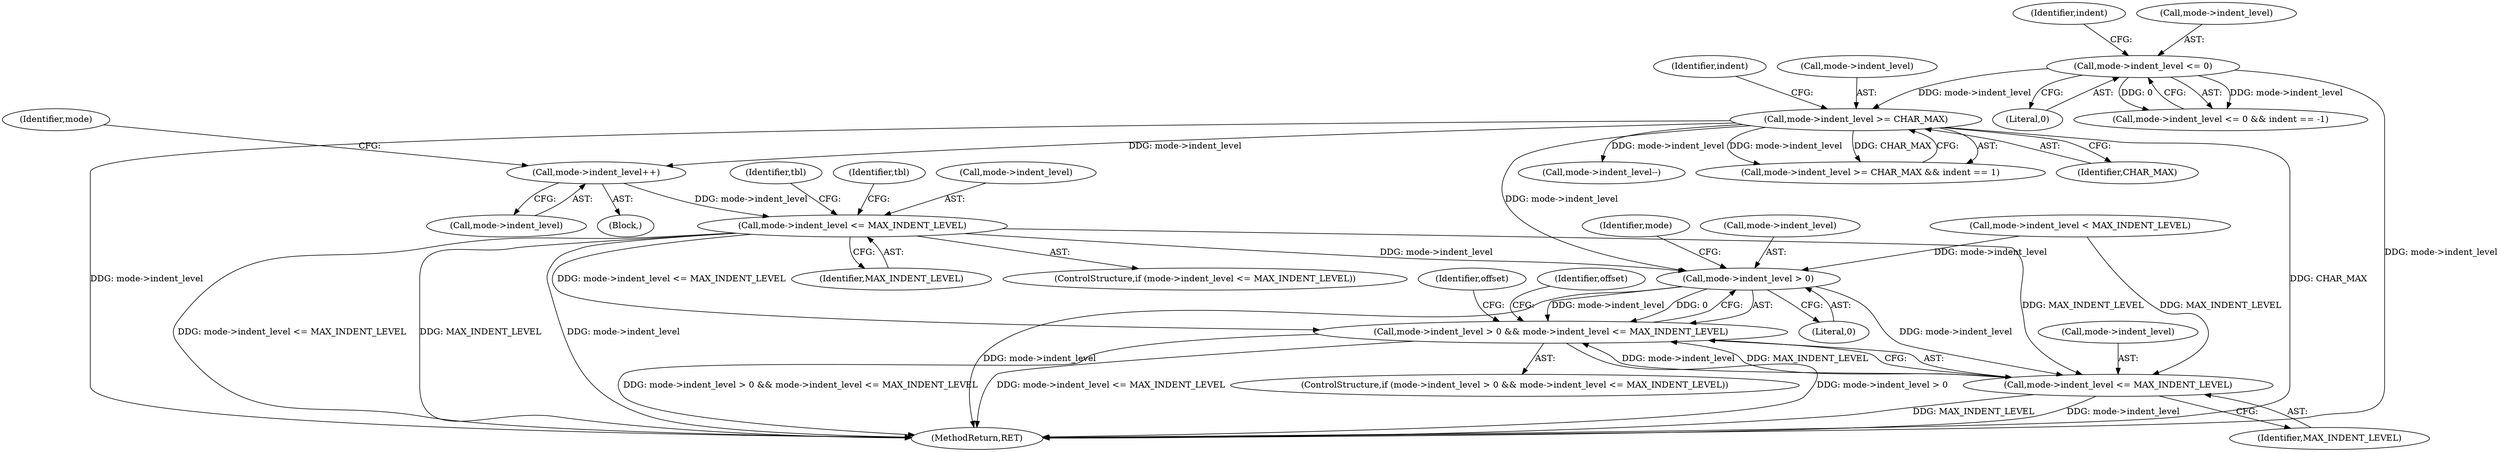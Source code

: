 digraph "0_w3m_8354763b90490d4105695df52674d0fcef823e92@pointer" {
"1000153" [label="(Call,mode->indent_level <= MAX_INDENT_LEVEL)"];
"1000148" [label="(Call,mode->indent_level++)"];
"1000122" [label="(Call,mode->indent_level >= CHAR_MAX)"];
"1000110" [label="(Call,mode->indent_level <= 0)"];
"1000208" [label="(Call,mode->indent_level > 0)"];
"1000207" [label="(Call,mode->indent_level > 0 && mode->indent_level <= MAX_INDENT_LEVEL)"];
"1000213" [label="(Call,mode->indent_level <= MAX_INDENT_LEVEL)"];
"1000157" [label="(Identifier,MAX_INDENT_LEVEL)"];
"1000123" [label="(Call,mode->indent_level)"];
"1000188" [label="(Identifier,tbl)"];
"1000170" [label="(Call,mode->indent_level--)"];
"1000241" [label="(MethodReturn,RET)"];
"1000116" [label="(Identifier,indent)"];
"1000155" [label="(Identifier,mode)"];
"1000121" [label="(Call,mode->indent_level >= CHAR_MAX && indent == 1)"];
"1000212" [label="(Literal,0)"];
"1000148" [label="(Call,mode->indent_level++)"];
"1000126" [label="(Identifier,CHAR_MAX)"];
"1000114" [label="(Literal,0)"];
"1000219" [label="(Identifier,offset)"];
"1000109" [label="(Call,mode->indent_level <= 0 && indent == -1)"];
"1000207" [label="(Call,mode->indent_level > 0 && mode->indent_level <= MAX_INDENT_LEVEL)"];
"1000214" [label="(Call,mode->indent_level)"];
"1000223" [label="(Identifier,offset)"];
"1000208" [label="(Call,mode->indent_level > 0)"];
"1000110" [label="(Call,mode->indent_level <= 0)"];
"1000152" [label="(ControlStructure,if (mode->indent_level <= MAX_INDENT_LEVEL))"];
"1000206" [label="(ControlStructure,if (mode->indent_level > 0 && mode->indent_level <= MAX_INDENT_LEVEL))"];
"1000128" [label="(Identifier,indent)"];
"1000111" [label="(Call,mode->indent_level)"];
"1000217" [label="(Identifier,MAX_INDENT_LEVEL)"];
"1000215" [label="(Identifier,mode)"];
"1000122" [label="(Call,mode->indent_level >= CHAR_MAX)"];
"1000147" [label="(Block,)"];
"1000160" [label="(Identifier,tbl)"];
"1000153" [label="(Call,mode->indent_level <= MAX_INDENT_LEVEL)"];
"1000175" [label="(Call,mode->indent_level < MAX_INDENT_LEVEL)"];
"1000149" [label="(Call,mode->indent_level)"];
"1000213" [label="(Call,mode->indent_level <= MAX_INDENT_LEVEL)"];
"1000154" [label="(Call,mode->indent_level)"];
"1000209" [label="(Call,mode->indent_level)"];
"1000153" -> "1000152"  [label="AST: "];
"1000153" -> "1000157"  [label="CFG: "];
"1000154" -> "1000153"  [label="AST: "];
"1000157" -> "1000153"  [label="AST: "];
"1000160" -> "1000153"  [label="CFG: "];
"1000188" -> "1000153"  [label="CFG: "];
"1000153" -> "1000241"  [label="DDG: MAX_INDENT_LEVEL"];
"1000153" -> "1000241"  [label="DDG: mode->indent_level"];
"1000153" -> "1000241"  [label="DDG: mode->indent_level <= MAX_INDENT_LEVEL"];
"1000148" -> "1000153"  [label="DDG: mode->indent_level"];
"1000153" -> "1000208"  [label="DDG: mode->indent_level"];
"1000153" -> "1000207"  [label="DDG: mode->indent_level <= MAX_INDENT_LEVEL"];
"1000153" -> "1000213"  [label="DDG: MAX_INDENT_LEVEL"];
"1000148" -> "1000147"  [label="AST: "];
"1000148" -> "1000149"  [label="CFG: "];
"1000149" -> "1000148"  [label="AST: "];
"1000155" -> "1000148"  [label="CFG: "];
"1000122" -> "1000148"  [label="DDG: mode->indent_level"];
"1000122" -> "1000121"  [label="AST: "];
"1000122" -> "1000126"  [label="CFG: "];
"1000123" -> "1000122"  [label="AST: "];
"1000126" -> "1000122"  [label="AST: "];
"1000128" -> "1000122"  [label="CFG: "];
"1000121" -> "1000122"  [label="CFG: "];
"1000122" -> "1000241"  [label="DDG: CHAR_MAX"];
"1000122" -> "1000241"  [label="DDG: mode->indent_level"];
"1000122" -> "1000121"  [label="DDG: mode->indent_level"];
"1000122" -> "1000121"  [label="DDG: CHAR_MAX"];
"1000110" -> "1000122"  [label="DDG: mode->indent_level"];
"1000122" -> "1000170"  [label="DDG: mode->indent_level"];
"1000122" -> "1000208"  [label="DDG: mode->indent_level"];
"1000110" -> "1000109"  [label="AST: "];
"1000110" -> "1000114"  [label="CFG: "];
"1000111" -> "1000110"  [label="AST: "];
"1000114" -> "1000110"  [label="AST: "];
"1000116" -> "1000110"  [label="CFG: "];
"1000109" -> "1000110"  [label="CFG: "];
"1000110" -> "1000241"  [label="DDG: mode->indent_level"];
"1000110" -> "1000109"  [label="DDG: mode->indent_level"];
"1000110" -> "1000109"  [label="DDG: 0"];
"1000208" -> "1000207"  [label="AST: "];
"1000208" -> "1000212"  [label="CFG: "];
"1000209" -> "1000208"  [label="AST: "];
"1000212" -> "1000208"  [label="AST: "];
"1000215" -> "1000208"  [label="CFG: "];
"1000207" -> "1000208"  [label="CFG: "];
"1000208" -> "1000241"  [label="DDG: mode->indent_level"];
"1000208" -> "1000207"  [label="DDG: mode->indent_level"];
"1000208" -> "1000207"  [label="DDG: 0"];
"1000175" -> "1000208"  [label="DDG: mode->indent_level"];
"1000208" -> "1000213"  [label="DDG: mode->indent_level"];
"1000207" -> "1000206"  [label="AST: "];
"1000207" -> "1000213"  [label="CFG: "];
"1000213" -> "1000207"  [label="AST: "];
"1000219" -> "1000207"  [label="CFG: "];
"1000223" -> "1000207"  [label="CFG: "];
"1000207" -> "1000241"  [label="DDG: mode->indent_level > 0"];
"1000207" -> "1000241"  [label="DDG: mode->indent_level > 0 && mode->indent_level <= MAX_INDENT_LEVEL"];
"1000207" -> "1000241"  [label="DDG: mode->indent_level <= MAX_INDENT_LEVEL"];
"1000213" -> "1000207"  [label="DDG: mode->indent_level"];
"1000213" -> "1000207"  [label="DDG: MAX_INDENT_LEVEL"];
"1000213" -> "1000217"  [label="CFG: "];
"1000214" -> "1000213"  [label="AST: "];
"1000217" -> "1000213"  [label="AST: "];
"1000213" -> "1000241"  [label="DDG: MAX_INDENT_LEVEL"];
"1000213" -> "1000241"  [label="DDG: mode->indent_level"];
"1000175" -> "1000213"  [label="DDG: MAX_INDENT_LEVEL"];
}

